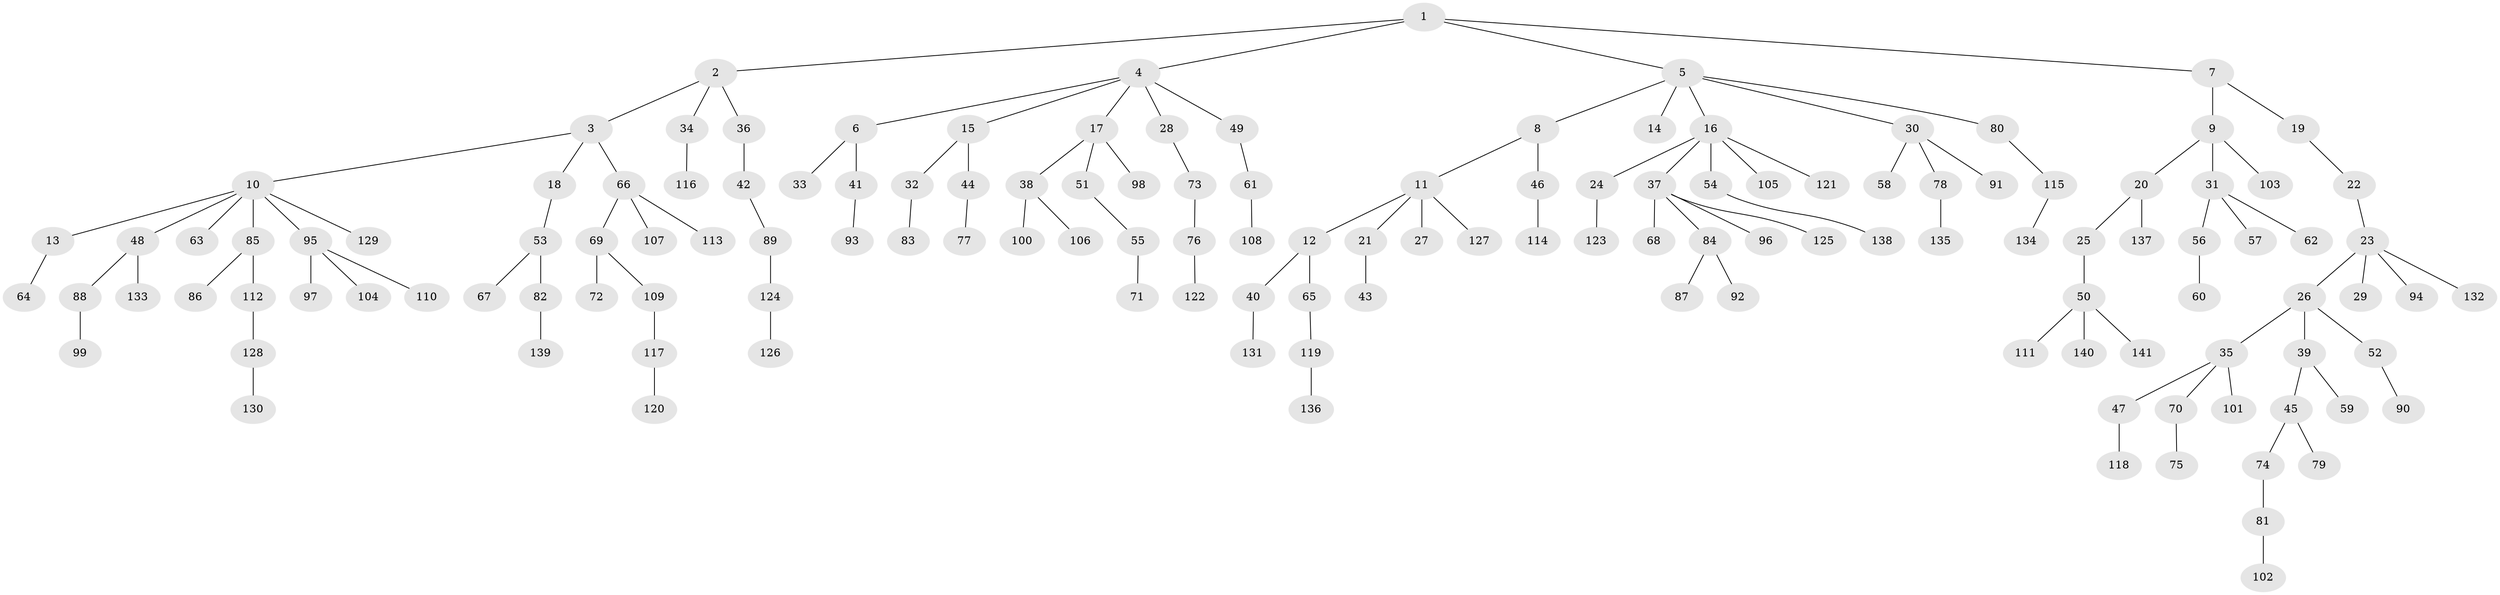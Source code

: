 // coarse degree distribution, {2: 0.20930232558139536, 1: 0.5348837209302325, 5: 0.046511627906976744, 3: 0.06976744186046512, 4: 0.13953488372093023}
// Generated by graph-tools (version 1.1) at 2025/37/03/04/25 23:37:21]
// undirected, 141 vertices, 140 edges
graph export_dot {
  node [color=gray90,style=filled];
  1;
  2;
  3;
  4;
  5;
  6;
  7;
  8;
  9;
  10;
  11;
  12;
  13;
  14;
  15;
  16;
  17;
  18;
  19;
  20;
  21;
  22;
  23;
  24;
  25;
  26;
  27;
  28;
  29;
  30;
  31;
  32;
  33;
  34;
  35;
  36;
  37;
  38;
  39;
  40;
  41;
  42;
  43;
  44;
  45;
  46;
  47;
  48;
  49;
  50;
  51;
  52;
  53;
  54;
  55;
  56;
  57;
  58;
  59;
  60;
  61;
  62;
  63;
  64;
  65;
  66;
  67;
  68;
  69;
  70;
  71;
  72;
  73;
  74;
  75;
  76;
  77;
  78;
  79;
  80;
  81;
  82;
  83;
  84;
  85;
  86;
  87;
  88;
  89;
  90;
  91;
  92;
  93;
  94;
  95;
  96;
  97;
  98;
  99;
  100;
  101;
  102;
  103;
  104;
  105;
  106;
  107;
  108;
  109;
  110;
  111;
  112;
  113;
  114;
  115;
  116;
  117;
  118;
  119;
  120;
  121;
  122;
  123;
  124;
  125;
  126;
  127;
  128;
  129;
  130;
  131;
  132;
  133;
  134;
  135;
  136;
  137;
  138;
  139;
  140;
  141;
  1 -- 2;
  1 -- 4;
  1 -- 5;
  1 -- 7;
  2 -- 3;
  2 -- 34;
  2 -- 36;
  3 -- 10;
  3 -- 18;
  3 -- 66;
  4 -- 6;
  4 -- 15;
  4 -- 17;
  4 -- 28;
  4 -- 49;
  5 -- 8;
  5 -- 14;
  5 -- 16;
  5 -- 30;
  5 -- 80;
  6 -- 33;
  6 -- 41;
  7 -- 9;
  7 -- 19;
  8 -- 11;
  8 -- 46;
  9 -- 20;
  9 -- 31;
  9 -- 103;
  10 -- 13;
  10 -- 48;
  10 -- 63;
  10 -- 85;
  10 -- 95;
  10 -- 129;
  11 -- 12;
  11 -- 21;
  11 -- 27;
  11 -- 127;
  12 -- 40;
  12 -- 65;
  13 -- 64;
  15 -- 32;
  15 -- 44;
  16 -- 24;
  16 -- 37;
  16 -- 54;
  16 -- 105;
  16 -- 121;
  17 -- 38;
  17 -- 51;
  17 -- 98;
  18 -- 53;
  19 -- 22;
  20 -- 25;
  20 -- 137;
  21 -- 43;
  22 -- 23;
  23 -- 26;
  23 -- 29;
  23 -- 94;
  23 -- 132;
  24 -- 123;
  25 -- 50;
  26 -- 35;
  26 -- 39;
  26 -- 52;
  28 -- 73;
  30 -- 58;
  30 -- 78;
  30 -- 91;
  31 -- 56;
  31 -- 57;
  31 -- 62;
  32 -- 83;
  34 -- 116;
  35 -- 47;
  35 -- 70;
  35 -- 101;
  36 -- 42;
  37 -- 68;
  37 -- 84;
  37 -- 96;
  37 -- 125;
  38 -- 100;
  38 -- 106;
  39 -- 45;
  39 -- 59;
  40 -- 131;
  41 -- 93;
  42 -- 89;
  44 -- 77;
  45 -- 74;
  45 -- 79;
  46 -- 114;
  47 -- 118;
  48 -- 88;
  48 -- 133;
  49 -- 61;
  50 -- 111;
  50 -- 140;
  50 -- 141;
  51 -- 55;
  52 -- 90;
  53 -- 67;
  53 -- 82;
  54 -- 138;
  55 -- 71;
  56 -- 60;
  61 -- 108;
  65 -- 119;
  66 -- 69;
  66 -- 107;
  66 -- 113;
  69 -- 72;
  69 -- 109;
  70 -- 75;
  73 -- 76;
  74 -- 81;
  76 -- 122;
  78 -- 135;
  80 -- 115;
  81 -- 102;
  82 -- 139;
  84 -- 87;
  84 -- 92;
  85 -- 86;
  85 -- 112;
  88 -- 99;
  89 -- 124;
  95 -- 97;
  95 -- 104;
  95 -- 110;
  109 -- 117;
  112 -- 128;
  115 -- 134;
  117 -- 120;
  119 -- 136;
  124 -- 126;
  128 -- 130;
}
